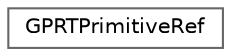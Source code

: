digraph "Graphical Class Hierarchy"
{
 // LATEX_PDF_SIZE
  bgcolor="transparent";
  edge [fontname=Helvetica,fontsize=10,labelfontname=Helvetica,labelfontsize=10];
  node [fontname=Helvetica,fontsize=10,shape=box,height=0.2,width=0.4];
  rankdir="LR";
  Node0 [id="Node000000",label="GPRTPrimitiveRef",height=0.2,width=0.4,color="grey40", fillcolor="white", style="filled",URL="$structGPRTPrimitiveRef.html",tooltip=" "];
}

